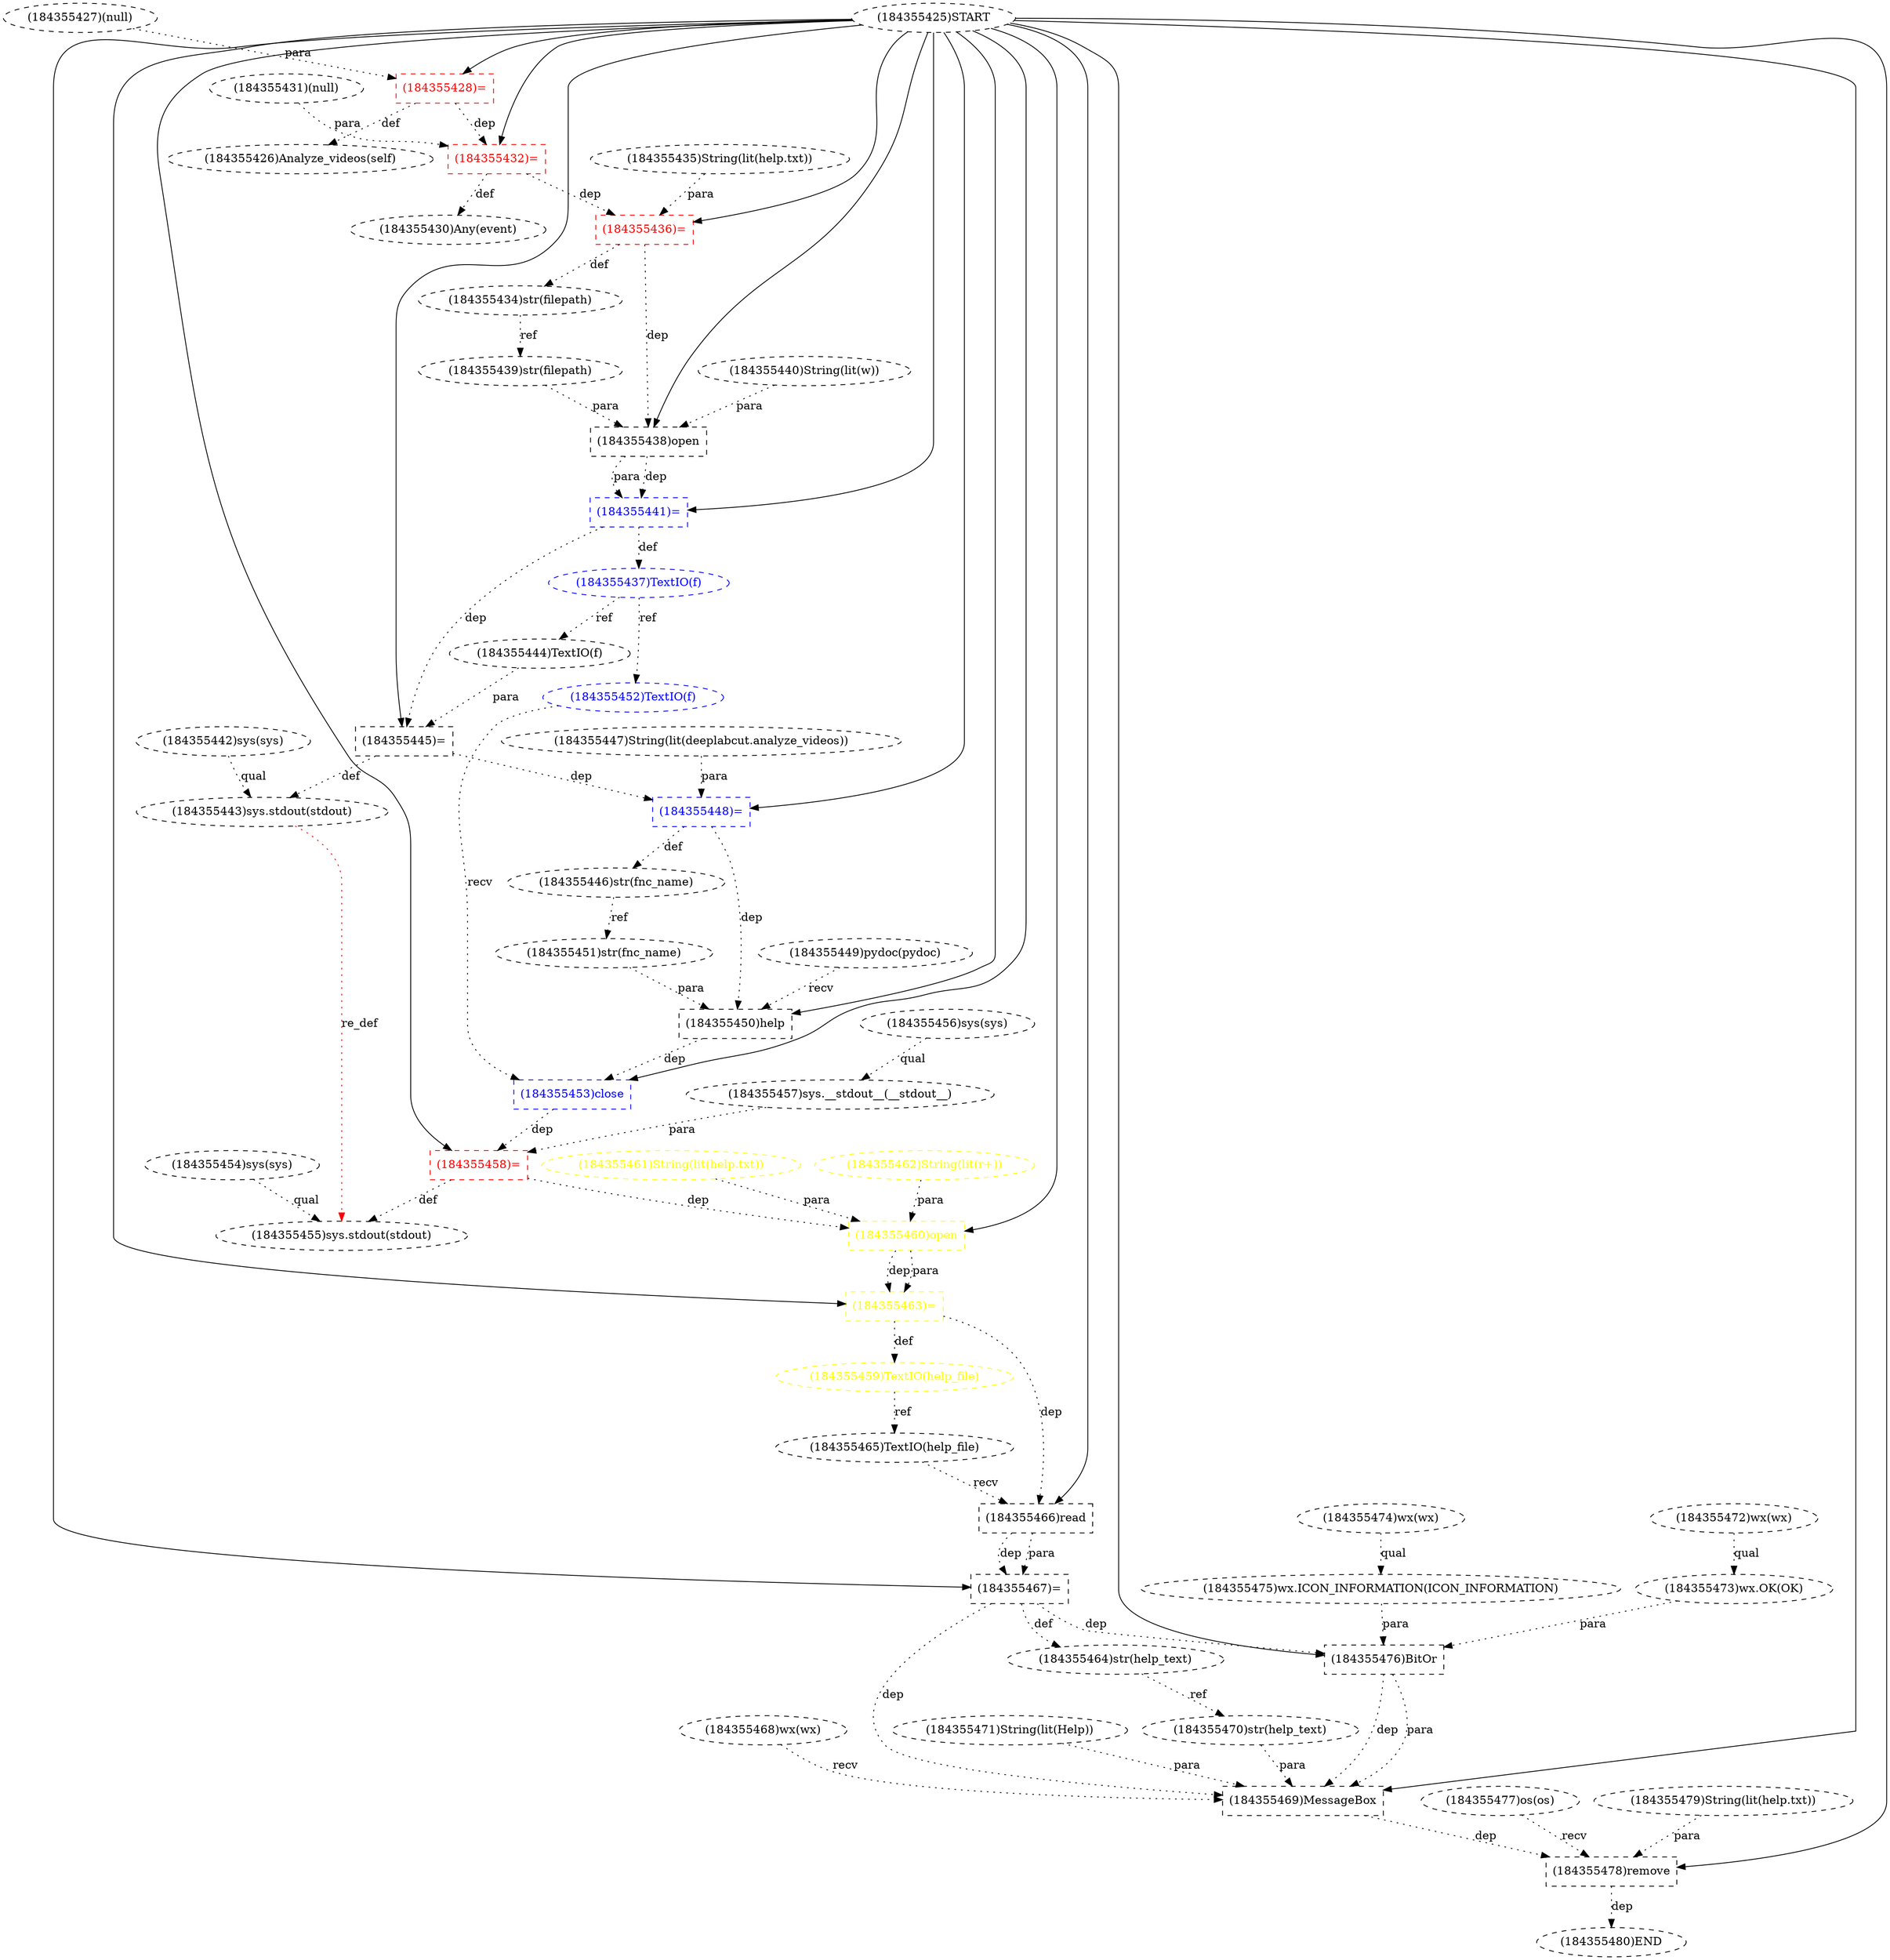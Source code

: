 digraph G {
1 [label="(184355469)MessageBox" shape=box style=dashed]
2 [label="(184355454)sys(sys)" shape=ellipse style=dashed]
3 [label="(184355475)wx.ICON_INFORMATION(ICON_INFORMATION)" shape=ellipse style=dashed]
4 [label="(184355448)=" shape=box style=dashed color=blue fontcolor=blue]
5 [label="(184355474)wx(wx)" shape=ellipse style=dashed]
6 [label="(184355470)str(help_text)" shape=ellipse style=dashed]
7 [label="(184355440)String(lit(w))" shape=ellipse style=dashed color=black fontcolor=black]
8 [label="(184355449)pydoc(pydoc)" shape=ellipse style=dashed]
9 [label="(184355468)wx(wx)" shape=ellipse style=dashed]
10 [label="(184355439)str(filepath)" shape=ellipse style=dashed]
11 [label="(184355458)=" shape=box style=dashed color=red fontcolor=red]
12 [label="(184355452)TextIO(f)" shape=ellipse style=dashed color=blue fontcolor=blue]
13 [label="(184355428)=" shape=box style=dashed color=red fontcolor=red]
14 [label="(184355465)TextIO(help_file)" shape=ellipse style=dashed]
15 [label="(184355443)sys.stdout(stdout)" shape=ellipse style=dashed]
16 [label="(184355464)str(help_text)" shape=ellipse style=dashed]
17 [label="(184355466)read" shape=box style=dashed]
18 [label="(184355467)=" shape=box style=dashed color=black fontcolor=black]
19 [label="(184355478)remove" shape=box style=dashed]
20 [label="(184355442)sys(sys)" shape=ellipse style=dashed]
21 [label="(184355446)str(fnc_name)" shape=ellipse style=dashed]
22 [label="(184355435)String(lit(help.txt))" shape=ellipse style=dashed]
23 [label="(184355444)TextIO(f)" shape=ellipse style=dashed]
24 [label="(184355461)String(lit(help.txt))" shape=ellipse style=dashed color=yellow fontcolor=yellow]
25 [label="(184355447)String(lit(deeplabcut.analyze_videos))" shape=ellipse style=dashed]
26 [label="(184355473)wx.OK(OK)" shape=ellipse style=dashed]
27 [label="(184355463)=" shape=box style=dashed color=yellow fontcolor=yellow]
28 [label="(184355438)open" shape=box style=dashed color=black fontcolor=black]
29 [label="(184355471)String(lit(Help))" shape=ellipse style=dashed]
30 [label="(184355441)=" shape=box style=dashed color=blue fontcolor=blue]
31 [label="(184355459)TextIO(help_file)" shape=ellipse style=dashed color=yellow fontcolor=yellow]
32 [label="(184355431)(null)" shape=ellipse style=dashed]
33 [label="(184355451)str(fnc_name)" shape=ellipse style=dashed]
34 [label="(184355477)os(os)" shape=ellipse style=dashed]
35 [label="(184355479)String(lit(help.txt))" shape=ellipse style=dashed]
36 [label="(184355450)help" shape=box style=dashed]
37 [label="(184355476)BitOr" shape=box style=dashed]
38 [label="(184355432)=" shape=box style=dashed color=red fontcolor=red]
39 [label="(184355453)close" shape=box style=dashed color=blue fontcolor=blue]
40 [label="(184355456)sys(sys)" shape=ellipse style=dashed]
41 [label="(184355434)str(filepath)" shape=ellipse style=dashed]
42 [label="(184355437)TextIO(f)" shape=ellipse style=dashed color=blue fontcolor=blue]
43 [label="(184355462)String(lit(r+))" shape=ellipse style=dashed color=yellow fontcolor=yellow]
44 [label="(184355426)Analyze_videos(self)" shape=ellipse style=dashed]
45 [label="(184355455)sys.stdout(stdout)" shape=ellipse style=dashed]
46 [label="(184355427)(null)" shape=ellipse style=dashed]
47 [label="(184355436)=" shape=box style=dashed color=red fontcolor=red]
48 [label="(184355480)END" style=dashed]
49 [label="(184355457)sys.__stdout__(__stdout__)" shape=ellipse style=dashed]
50 [label="(184355460)open" shape=box style=dashed color=yellow fontcolor=yellow]
51 [label="(184355472)wx(wx)" shape=ellipse style=dashed]
52 [label="(184355445)=" shape=box style=dashed color=black fontcolor=black]
53 [label="(184355425)START" style=dashed]
54 [label="(184355430)Any(event)" shape=ellipse style=dashed]
53 -> 1 [label="" style=solid];
9 -> 1 [label="recv" style=dotted];
6 -> 1 [label="para" style=dotted];
29 -> 1 [label="para" style=dotted];
37 -> 1 [label="dep" style=dotted];
37 -> 1 [label="para" style=dotted];
18 -> 1 [label="dep" style=dotted];
5 -> 3 [label="qual" style=dotted];
53 -> 4 [label="" style=solid];
25 -> 4 [label="para" style=dotted];
52 -> 4 [label="dep" style=dotted];
16 -> 6 [label="ref" style=dotted];
41 -> 10 [label="ref" style=dotted];
53 -> 11 [label="" style=solid];
49 -> 11 [label="para" style=dotted];
39 -> 11 [label="dep" style=dotted];
42 -> 12 [label="ref" style=dotted];
53 -> 13 [label="" style=solid];
46 -> 13 [label="para" style=dotted];
31 -> 14 [label="ref" style=dotted];
20 -> 15 [label="qual" style=dotted];
52 -> 15 [label="def" style=dotted];
18 -> 16 [label="def" style=dotted];
53 -> 17 [label="" style=solid];
14 -> 17 [label="recv" style=dotted];
27 -> 17 [label="dep" style=dotted];
53 -> 18 [label="" style=solid];
17 -> 18 [label="dep" style=dotted];
17 -> 18 [label="para" style=dotted];
53 -> 19 [label="" style=solid];
34 -> 19 [label="recv" style=dotted];
35 -> 19 [label="para" style=dotted];
1 -> 19 [label="dep" style=dotted];
4 -> 21 [label="def" style=dotted];
42 -> 23 [label="ref" style=dotted];
51 -> 26 [label="qual" style=dotted];
53 -> 27 [label="" style=solid];
50 -> 27 [label="dep" style=dotted];
50 -> 27 [label="para" style=dotted];
53 -> 28 [label="" style=solid];
10 -> 28 [label="para" style=dotted];
7 -> 28 [label="para" style=dotted];
47 -> 28 [label="dep" style=dotted];
53 -> 30 [label="" style=solid];
28 -> 30 [label="dep" style=dotted];
28 -> 30 [label="para" style=dotted];
27 -> 31 [label="def" style=dotted];
21 -> 33 [label="ref" style=dotted];
53 -> 36 [label="" style=solid];
8 -> 36 [label="recv" style=dotted];
33 -> 36 [label="para" style=dotted];
4 -> 36 [label="dep" style=dotted];
53 -> 37 [label="" style=solid];
26 -> 37 [label="para" style=dotted];
3 -> 37 [label="para" style=dotted];
18 -> 37 [label="dep" style=dotted];
53 -> 38 [label="" style=solid];
32 -> 38 [label="para" style=dotted];
13 -> 38 [label="dep" style=dotted];
53 -> 39 [label="" style=solid];
12 -> 39 [label="recv" style=dotted];
36 -> 39 [label="dep" style=dotted];
47 -> 41 [label="def" style=dotted];
30 -> 42 [label="def" style=dotted];
13 -> 44 [label="def" style=dotted];
2 -> 45 [label="qual" style=dotted];
11 -> 45 [label="def" style=dotted];
15 -> 45 [label="re_def" style=dotted color=red];
53 -> 47 [label="" style=solid];
22 -> 47 [label="para" style=dotted];
38 -> 47 [label="dep" style=dotted];
19 -> 48 [label="dep" style=dotted];
40 -> 49 [label="qual" style=dotted];
53 -> 50 [label="" style=solid];
24 -> 50 [label="para" style=dotted];
43 -> 50 [label="para" style=dotted];
11 -> 50 [label="dep" style=dotted];
53 -> 52 [label="" style=solid];
23 -> 52 [label="para" style=dotted];
30 -> 52 [label="dep" style=dotted];
38 -> 54 [label="def" style=dotted];
}